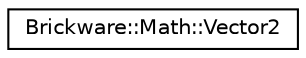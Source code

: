 digraph "Graphical Class Hierarchy"
{
  edge [fontname="Helvetica",fontsize="10",labelfontname="Helvetica",labelfontsize="10"];
  node [fontname="Helvetica",fontsize="10",shape=record];
  rankdir="LR";
  Node1 [label="Brickware::Math::Vector2",height=0.2,width=0.4,color="black", fillcolor="white", style="filled",URL="$classBrickware_1_1Math_1_1Vector2.html"];
}
